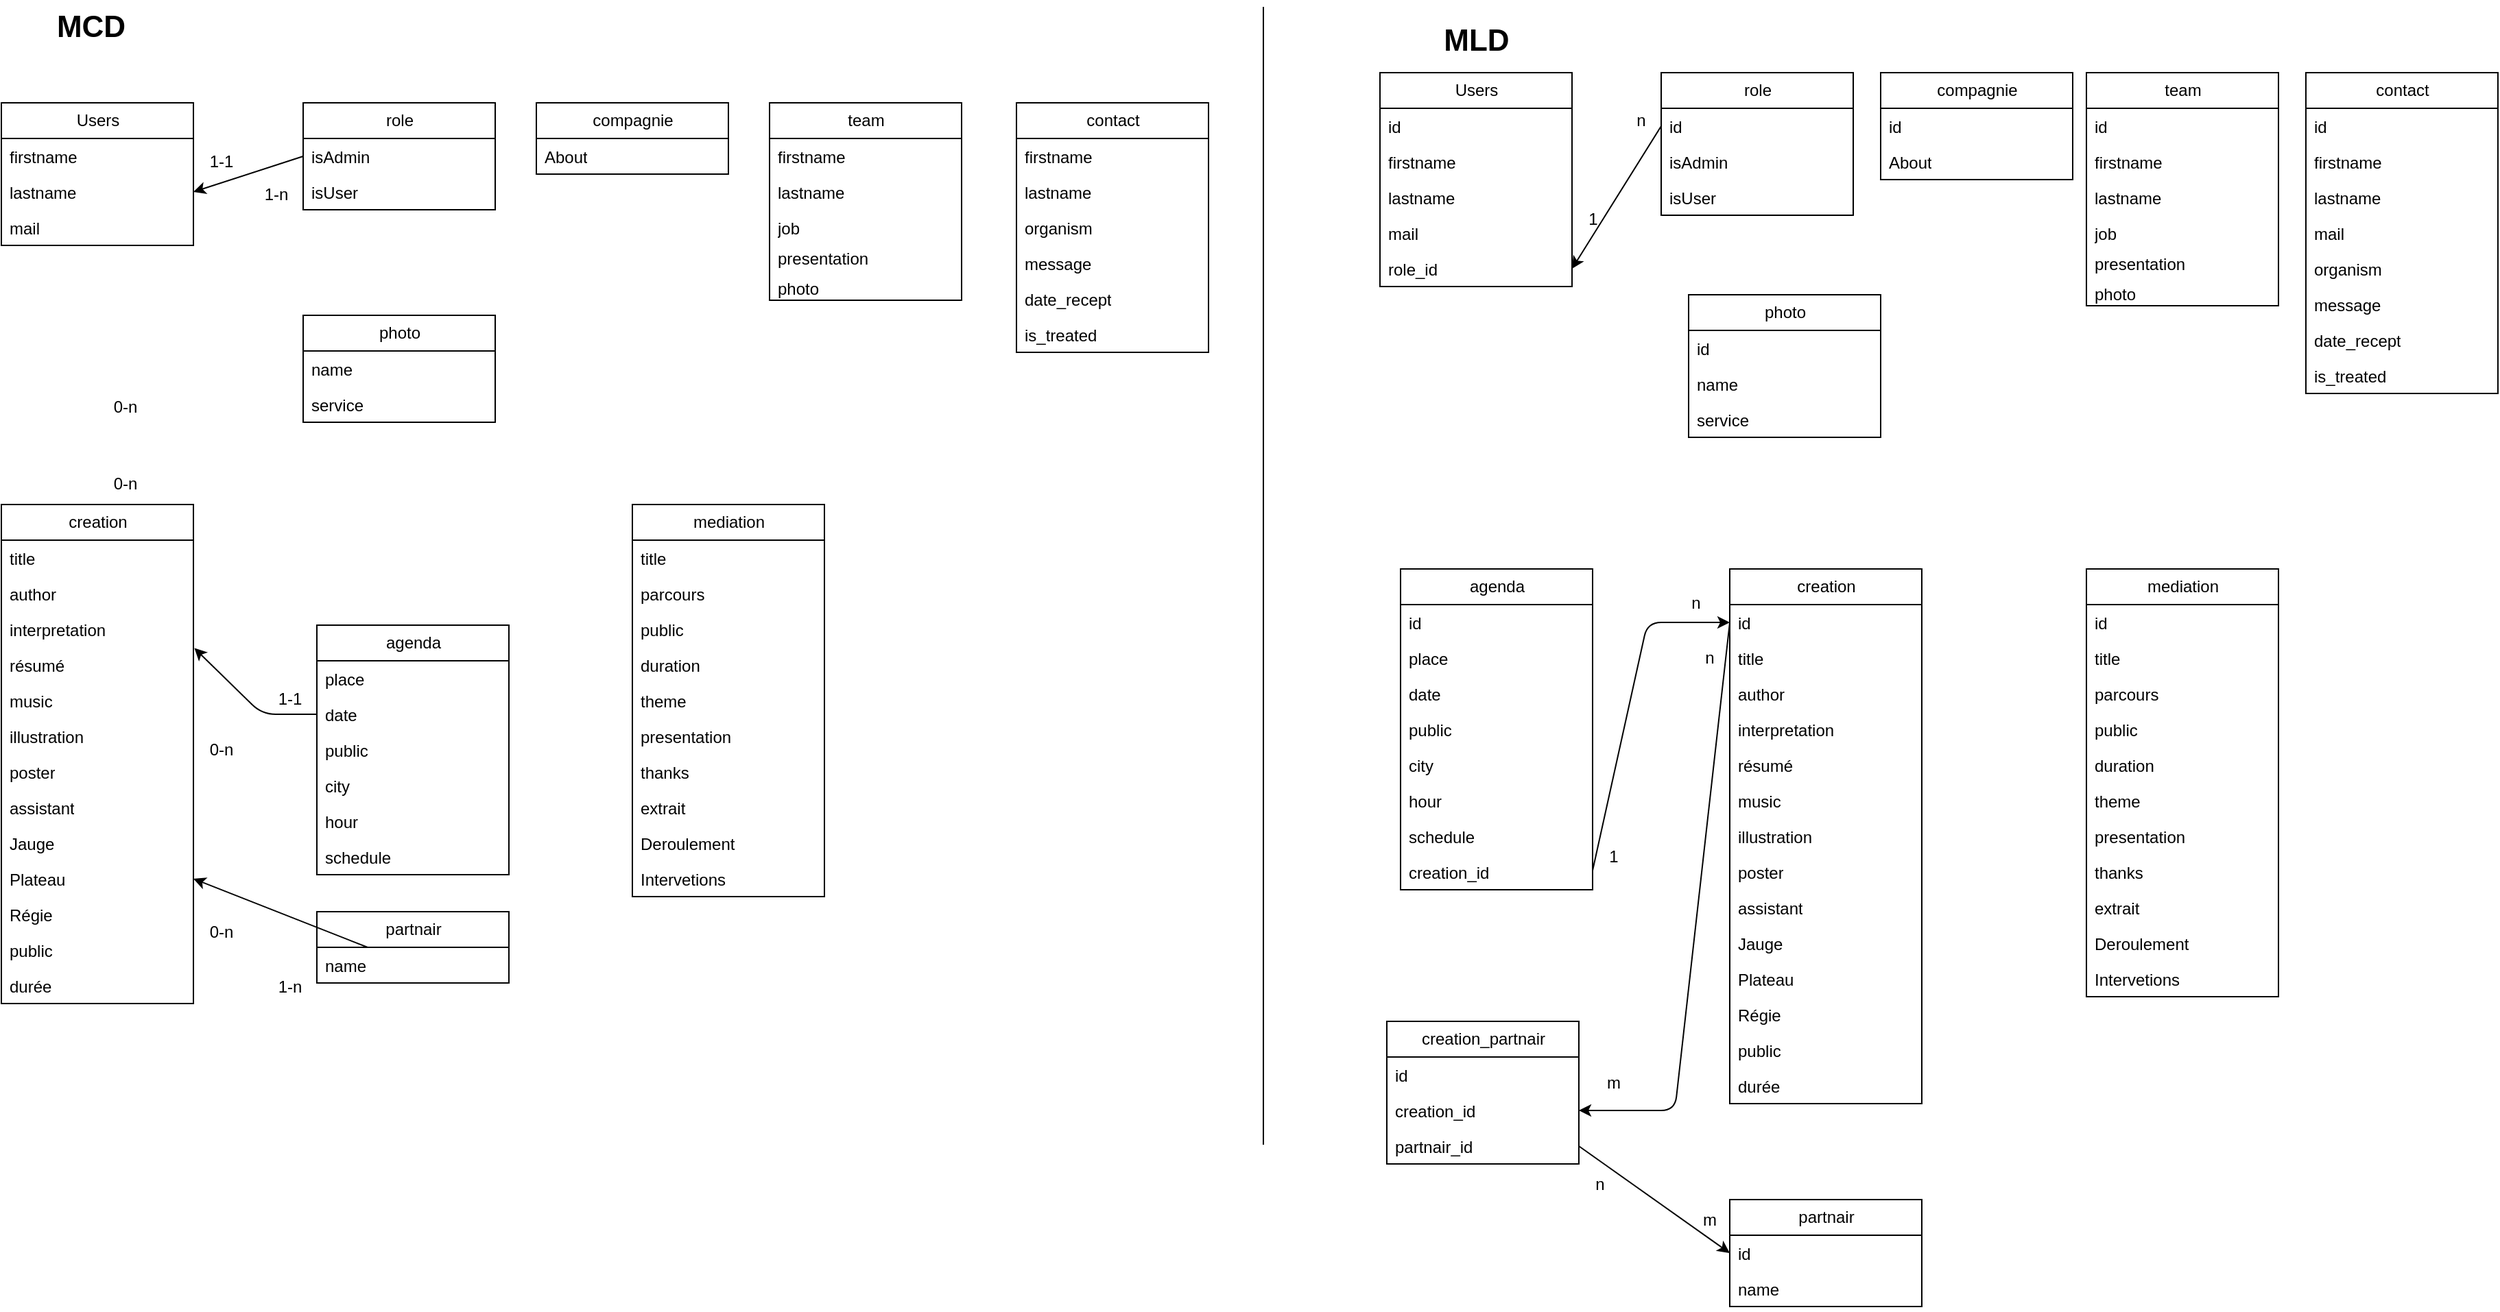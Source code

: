 <mxfile>
    <diagram id="PkhjKylXXFqv21Cq8H8a" name="Page-1">
        <mxGraphModel dx="2168" dy="1655" grid="1" gridSize="10" guides="1" tooltips="1" connect="1" arrows="1" fold="1" page="1" pageScale="1" pageWidth="850" pageHeight="1100" math="0" shadow="0">
            <root>
                <mxCell id="0"/>
                <mxCell id="1" parent="0"/>
                <mxCell id="2" value="Users" style="swimlane;fontStyle=0;childLayout=stackLayout;horizontal=1;startSize=26;fillColor=none;horizontalStack=0;resizeParent=1;resizeParentMax=0;resizeLast=0;collapsible=1;marginBottom=0;html=1;" parent="1" vertex="1">
                    <mxGeometry x="-130" y="-120" width="140" height="104" as="geometry"/>
                </mxCell>
                <mxCell id="3" value="firstname" style="text;strokeColor=none;fillColor=none;align=left;verticalAlign=top;spacingLeft=4;spacingRight=4;overflow=hidden;rotatable=0;points=[[0,0.5],[1,0.5]];portConstraint=eastwest;whiteSpace=wrap;html=1;" parent="2" vertex="1">
                    <mxGeometry y="26" width="140" height="26" as="geometry"/>
                </mxCell>
                <mxCell id="4" value="lastname" style="text;strokeColor=none;fillColor=none;align=left;verticalAlign=top;spacingLeft=4;spacingRight=4;overflow=hidden;rotatable=0;points=[[0,0.5],[1,0.5]];portConstraint=eastwest;whiteSpace=wrap;html=1;" parent="2" vertex="1">
                    <mxGeometry y="52" width="140" height="26" as="geometry"/>
                </mxCell>
                <mxCell id="5" value="mail" style="text;strokeColor=none;fillColor=none;align=left;verticalAlign=top;spacingLeft=4;spacingRight=4;overflow=hidden;rotatable=0;points=[[0,0.5],[1,0.5]];portConstraint=eastwest;whiteSpace=wrap;html=1;" parent="2" vertex="1">
                    <mxGeometry y="78" width="140" height="26" as="geometry"/>
                </mxCell>
                <mxCell id="6" value="role" style="swimlane;fontStyle=0;childLayout=stackLayout;horizontal=1;startSize=26;fillColor=none;horizontalStack=0;resizeParent=1;resizeParentMax=0;resizeLast=0;collapsible=1;marginBottom=0;html=1;" parent="1" vertex="1">
                    <mxGeometry x="90" y="-120" width="140" height="78" as="geometry"/>
                </mxCell>
                <mxCell id="7" value="isAdmin" style="text;strokeColor=none;fillColor=none;align=left;verticalAlign=top;spacingLeft=4;spacingRight=4;overflow=hidden;rotatable=0;points=[[0,0.5],[1,0.5]];portConstraint=eastwest;whiteSpace=wrap;html=1;" parent="6" vertex="1">
                    <mxGeometry y="26" width="140" height="26" as="geometry"/>
                </mxCell>
                <mxCell id="8" value="isUser" style="text;strokeColor=none;fillColor=none;align=left;verticalAlign=top;spacingLeft=4;spacingRight=4;overflow=hidden;rotatable=0;points=[[0,0.5],[1,0.5]];portConstraint=eastwest;whiteSpace=wrap;html=1;" parent="6" vertex="1">
                    <mxGeometry y="52" width="140" height="26" as="geometry"/>
                </mxCell>
                <mxCell id="10" value="compagnie" style="swimlane;fontStyle=0;childLayout=stackLayout;horizontal=1;startSize=26;fillColor=none;horizontalStack=0;resizeParent=1;resizeParentMax=0;resizeLast=0;collapsible=1;marginBottom=0;html=1;" parent="1" vertex="1">
                    <mxGeometry x="260" y="-120" width="140" height="52" as="geometry"/>
                </mxCell>
                <mxCell id="11" value="About" style="text;strokeColor=none;fillColor=none;align=left;verticalAlign=top;spacingLeft=4;spacingRight=4;overflow=hidden;rotatable=0;points=[[0,0.5],[1,0.5]];portConstraint=eastwest;whiteSpace=wrap;html=1;" parent="10" vertex="1">
                    <mxGeometry y="26" width="140" height="26" as="geometry"/>
                </mxCell>
                <mxCell id="14" value="team" style="swimlane;fontStyle=0;childLayout=stackLayout;horizontal=1;startSize=26;fillColor=none;horizontalStack=0;resizeParent=1;resizeParentMax=0;resizeLast=0;collapsible=1;marginBottom=0;html=1;" parent="1" vertex="1">
                    <mxGeometry x="430" y="-120" width="140" height="144" as="geometry"/>
                </mxCell>
                <mxCell id="15" value="firstname" style="text;strokeColor=none;fillColor=none;align=left;verticalAlign=top;spacingLeft=4;spacingRight=4;overflow=hidden;rotatable=0;points=[[0,0.5],[1,0.5]];portConstraint=eastwest;whiteSpace=wrap;html=1;" parent="14" vertex="1">
                    <mxGeometry y="26" width="140" height="26" as="geometry"/>
                </mxCell>
                <mxCell id="16" value="lastname" style="text;strokeColor=none;fillColor=none;align=left;verticalAlign=top;spacingLeft=4;spacingRight=4;overflow=hidden;rotatable=0;points=[[0,0.5],[1,0.5]];portConstraint=eastwest;whiteSpace=wrap;html=1;" parent="14" vertex="1">
                    <mxGeometry y="52" width="140" height="26" as="geometry"/>
                </mxCell>
                <mxCell id="17" value="job" style="text;strokeColor=none;fillColor=none;align=left;verticalAlign=top;spacingLeft=4;spacingRight=4;overflow=hidden;rotatable=0;points=[[0,0.5],[1,0.5]];portConstraint=eastwest;whiteSpace=wrap;html=1;" parent="14" vertex="1">
                    <mxGeometry y="78" width="140" height="22" as="geometry"/>
                </mxCell>
                <mxCell id="18" value="presentation" style="text;strokeColor=none;fillColor=none;align=left;verticalAlign=top;spacingLeft=4;spacingRight=4;overflow=hidden;rotatable=0;points=[[0,0.5],[1,0.5]];portConstraint=eastwest;whiteSpace=wrap;html=1;" parent="14" vertex="1">
                    <mxGeometry y="100" width="140" height="22" as="geometry"/>
                </mxCell>
                <mxCell id="120" value="photo" style="text;strokeColor=none;fillColor=none;align=left;verticalAlign=top;spacingLeft=4;spacingRight=4;overflow=hidden;rotatable=0;points=[[0,0.5],[1,0.5]];portConstraint=eastwest;whiteSpace=wrap;html=1;" parent="14" vertex="1">
                    <mxGeometry y="122" width="140" height="22" as="geometry"/>
                </mxCell>
                <mxCell id="19" value="creation" style="swimlane;fontStyle=0;childLayout=stackLayout;horizontal=1;startSize=26;fillColor=none;horizontalStack=0;resizeParent=1;resizeParentMax=0;resizeLast=0;collapsible=1;marginBottom=0;html=1;" parent="1" vertex="1">
                    <mxGeometry x="-130" y="173" width="140" height="364" as="geometry"/>
                </mxCell>
                <mxCell id="20" value="title" style="text;strokeColor=none;fillColor=none;align=left;verticalAlign=top;spacingLeft=4;spacingRight=4;overflow=hidden;rotatable=0;points=[[0,0.5],[1,0.5]];portConstraint=eastwest;whiteSpace=wrap;html=1;" parent="19" vertex="1">
                    <mxGeometry y="26" width="140" height="26" as="geometry"/>
                </mxCell>
                <mxCell id="22" value="author" style="text;strokeColor=none;fillColor=none;align=left;verticalAlign=top;spacingLeft=4;spacingRight=4;overflow=hidden;rotatable=0;points=[[0,0.5],[1,0.5]];portConstraint=eastwest;whiteSpace=wrap;html=1;" parent="19" vertex="1">
                    <mxGeometry y="52" width="140" height="26" as="geometry"/>
                </mxCell>
                <mxCell id="23" value="interpretation" style="text;strokeColor=none;fillColor=none;align=left;verticalAlign=top;spacingLeft=4;spacingRight=4;overflow=hidden;rotatable=0;points=[[0,0.5],[1,0.5]];portConstraint=eastwest;whiteSpace=wrap;html=1;" parent="19" vertex="1">
                    <mxGeometry y="78" width="140" height="26" as="geometry"/>
                </mxCell>
                <mxCell id="121" value="résumé" style="text;strokeColor=none;fillColor=none;align=left;verticalAlign=top;spacingLeft=4;spacingRight=4;overflow=hidden;rotatable=0;points=[[0,0.5],[1,0.5]];portConstraint=eastwest;whiteSpace=wrap;html=1;" parent="19" vertex="1">
                    <mxGeometry y="104" width="140" height="26" as="geometry"/>
                </mxCell>
                <mxCell id="24" value="music" style="text;strokeColor=none;fillColor=none;align=left;verticalAlign=top;spacingLeft=4;spacingRight=4;overflow=hidden;rotatable=0;points=[[0,0.5],[1,0.5]];portConstraint=eastwest;whiteSpace=wrap;html=1;" parent="19" vertex="1">
                    <mxGeometry y="130" width="140" height="26" as="geometry"/>
                </mxCell>
                <mxCell id="25" value="illustration" style="text;strokeColor=none;fillColor=none;align=left;verticalAlign=top;spacingLeft=4;spacingRight=4;overflow=hidden;rotatable=0;points=[[0,0.5],[1,0.5]];portConstraint=eastwest;whiteSpace=wrap;html=1;" parent="19" vertex="1">
                    <mxGeometry y="156" width="140" height="26" as="geometry"/>
                </mxCell>
                <mxCell id="26" value="poster" style="text;strokeColor=none;fillColor=none;align=left;verticalAlign=top;spacingLeft=4;spacingRight=4;overflow=hidden;rotatable=0;points=[[0,0.5],[1,0.5]];portConstraint=eastwest;whiteSpace=wrap;html=1;" parent="19" vertex="1">
                    <mxGeometry y="182" width="140" height="26" as="geometry"/>
                </mxCell>
                <mxCell id="27" value="assistant" style="text;strokeColor=none;fillColor=none;align=left;verticalAlign=top;spacingLeft=4;spacingRight=4;overflow=hidden;rotatable=0;points=[[0,0.5],[1,0.5]];portConstraint=eastwest;whiteSpace=wrap;html=1;" parent="19" vertex="1">
                    <mxGeometry y="208" width="140" height="26" as="geometry"/>
                </mxCell>
                <mxCell id="34" value="Jauge" style="text;strokeColor=none;fillColor=none;align=left;verticalAlign=top;spacingLeft=4;spacingRight=4;overflow=hidden;rotatable=0;points=[[0,0.5],[1,0.5]];portConstraint=eastwest;whiteSpace=wrap;html=1;" parent="19" vertex="1">
                    <mxGeometry y="234" width="140" height="26" as="geometry"/>
                </mxCell>
                <mxCell id="35" value="Plateau" style="text;strokeColor=none;fillColor=none;align=left;verticalAlign=top;spacingLeft=4;spacingRight=4;overflow=hidden;rotatable=0;points=[[0,0.5],[1,0.5]];portConstraint=eastwest;whiteSpace=wrap;html=1;" parent="19" vertex="1">
                    <mxGeometry y="260" width="140" height="26" as="geometry"/>
                </mxCell>
                <mxCell id="36" value="Régie" style="text;strokeColor=none;fillColor=none;align=left;verticalAlign=top;spacingLeft=4;spacingRight=4;overflow=hidden;rotatable=0;points=[[0,0.5],[1,0.5]];portConstraint=eastwest;whiteSpace=wrap;html=1;" parent="19" vertex="1">
                    <mxGeometry y="286" width="140" height="26" as="geometry"/>
                </mxCell>
                <mxCell id="98" value="public" style="text;strokeColor=none;fillColor=none;align=left;verticalAlign=top;spacingLeft=4;spacingRight=4;overflow=hidden;rotatable=0;points=[[0,0.5],[1,0.5]];portConstraint=eastwest;whiteSpace=wrap;html=1;" parent="19" vertex="1">
                    <mxGeometry y="312" width="140" height="26" as="geometry"/>
                </mxCell>
                <mxCell id="99" value="durée" style="text;strokeColor=none;fillColor=none;align=left;verticalAlign=top;spacingLeft=4;spacingRight=4;overflow=hidden;rotatable=0;points=[[0,0.5],[1,0.5]];portConstraint=eastwest;whiteSpace=wrap;html=1;" parent="19" vertex="1">
                    <mxGeometry y="338" width="140" height="26" as="geometry"/>
                </mxCell>
                <mxCell id="29" value="partnair" style="swimlane;fontStyle=0;childLayout=stackLayout;horizontal=1;startSize=26;fillColor=none;horizontalStack=0;resizeParent=1;resizeParentMax=0;resizeLast=0;collapsible=1;marginBottom=0;html=1;" parent="1" vertex="1">
                    <mxGeometry x="100" y="470" width="140" height="52" as="geometry"/>
                </mxCell>
                <mxCell id="12" value="name" style="text;strokeColor=none;fillColor=none;align=left;verticalAlign=top;spacingLeft=4;spacingRight=4;overflow=hidden;rotatable=0;points=[[0,0.5],[1,0.5]];portConstraint=eastwest;whiteSpace=wrap;html=1;" parent="29" vertex="1">
                    <mxGeometry y="26" width="140" height="26" as="geometry"/>
                </mxCell>
                <mxCell id="38" value="agenda" style="swimlane;fontStyle=0;childLayout=stackLayout;horizontal=1;startSize=26;fillColor=none;horizontalStack=0;resizeParent=1;resizeParentMax=0;resizeLast=0;collapsible=1;marginBottom=0;html=1;" parent="1" vertex="1">
                    <mxGeometry x="100" y="261" width="140" height="182" as="geometry"/>
                </mxCell>
                <mxCell id="39" value="place" style="text;strokeColor=none;fillColor=none;align=left;verticalAlign=top;spacingLeft=4;spacingRight=4;overflow=hidden;rotatable=0;points=[[0,0.5],[1,0.5]];portConstraint=eastwest;whiteSpace=wrap;html=1;" parent="38" vertex="1">
                    <mxGeometry y="26" width="140" height="26" as="geometry"/>
                </mxCell>
                <mxCell id="40" value="date" style="text;strokeColor=none;fillColor=none;align=left;verticalAlign=top;spacingLeft=4;spacingRight=4;overflow=hidden;rotatable=0;points=[[0,0.5],[1,0.5]];portConstraint=eastwest;whiteSpace=wrap;html=1;" parent="38" vertex="1">
                    <mxGeometry y="52" width="140" height="26" as="geometry"/>
                </mxCell>
                <mxCell id="41" value="public" style="text;strokeColor=none;fillColor=none;align=left;verticalAlign=top;spacingLeft=4;spacingRight=4;overflow=hidden;rotatable=0;points=[[0,0.5],[1,0.5]];portConstraint=eastwest;whiteSpace=wrap;html=1;" parent="38" vertex="1">
                    <mxGeometry y="78" width="140" height="26" as="geometry"/>
                </mxCell>
                <mxCell id="100" value="city" style="text;strokeColor=none;fillColor=none;align=left;verticalAlign=top;spacingLeft=4;spacingRight=4;overflow=hidden;rotatable=0;points=[[0,0.5],[1,0.5]];portConstraint=eastwest;whiteSpace=wrap;html=1;" parent="38" vertex="1">
                    <mxGeometry y="104" width="140" height="26" as="geometry"/>
                </mxCell>
                <mxCell id="101" value="hour" style="text;strokeColor=none;fillColor=none;align=left;verticalAlign=top;spacingLeft=4;spacingRight=4;overflow=hidden;rotatable=0;points=[[0,0.5],[1,0.5]];portConstraint=eastwest;whiteSpace=wrap;html=1;" parent="38" vertex="1">
                    <mxGeometry y="130" width="140" height="26" as="geometry"/>
                </mxCell>
                <mxCell id="124" value="schedule" style="text;strokeColor=none;fillColor=none;align=left;verticalAlign=top;spacingLeft=4;spacingRight=4;overflow=hidden;rotatable=0;points=[[0,0.5],[1,0.5]];portConstraint=eastwest;whiteSpace=wrap;html=1;" parent="38" vertex="1">
                    <mxGeometry y="156" width="140" height="26" as="geometry"/>
                </mxCell>
                <mxCell id="42" style="edgeStyle=none;html=1;entryX=1.005;entryY=1.029;entryDx=0;entryDy=0;exitX=0;exitY=0.5;exitDx=0;exitDy=0;entryPerimeter=0;" parent="1" source="40" target="23" edge="1">
                    <mxGeometry relative="1" as="geometry">
                        <mxPoint x="960.159" y="411" as="sourcePoint"/>
                        <mxPoint x="640" y="340" as="targetPoint"/>
                        <Array as="points">
                            <mxPoint x="60" y="326"/>
                        </Array>
                    </mxGeometry>
                </mxCell>
                <mxCell id="43" value="mediation" style="swimlane;fontStyle=0;childLayout=stackLayout;horizontal=1;startSize=26;fillColor=none;horizontalStack=0;resizeParent=1;resizeParentMax=0;resizeLast=0;collapsible=1;marginBottom=0;html=1;" parent="1" vertex="1">
                    <mxGeometry x="330" y="173" width="140" height="286" as="geometry"/>
                </mxCell>
                <mxCell id="44" value="title" style="text;strokeColor=none;fillColor=none;align=left;verticalAlign=top;spacingLeft=4;spacingRight=4;overflow=hidden;rotatable=0;points=[[0,0.5],[1,0.5]];portConstraint=eastwest;whiteSpace=wrap;html=1;" parent="43" vertex="1">
                    <mxGeometry y="26" width="140" height="26" as="geometry"/>
                </mxCell>
                <mxCell id="96" value="parcours" style="text;strokeColor=none;fillColor=none;align=left;verticalAlign=top;spacingLeft=4;spacingRight=4;overflow=hidden;rotatable=0;points=[[0,0.5],[1,0.5]];portConstraint=eastwest;whiteSpace=wrap;html=1;" parent="43" vertex="1">
                    <mxGeometry y="52" width="140" height="26" as="geometry"/>
                </mxCell>
                <mxCell id="45" value="public" style="text;strokeColor=none;fillColor=none;align=left;verticalAlign=top;spacingLeft=4;spacingRight=4;overflow=hidden;rotatable=0;points=[[0,0.5],[1,0.5]];portConstraint=eastwest;whiteSpace=wrap;html=1;" parent="43" vertex="1">
                    <mxGeometry y="78" width="140" height="26" as="geometry"/>
                </mxCell>
                <mxCell id="48" value="duration" style="text;strokeColor=none;fillColor=none;align=left;verticalAlign=top;spacingLeft=4;spacingRight=4;overflow=hidden;rotatable=0;points=[[0,0.5],[1,0.5]];portConstraint=eastwest;whiteSpace=wrap;html=1;" parent="43" vertex="1">
                    <mxGeometry y="104" width="140" height="26" as="geometry"/>
                </mxCell>
                <mxCell id="49" value="theme" style="text;strokeColor=none;fillColor=none;align=left;verticalAlign=top;spacingLeft=4;spacingRight=4;overflow=hidden;rotatable=0;points=[[0,0.5],[1,0.5]];portConstraint=eastwest;whiteSpace=wrap;html=1;" parent="43" vertex="1">
                    <mxGeometry y="130" width="140" height="26" as="geometry"/>
                </mxCell>
                <mxCell id="50" value="presentation" style="text;strokeColor=none;fillColor=none;align=left;verticalAlign=top;spacingLeft=4;spacingRight=4;overflow=hidden;rotatable=0;points=[[0,0.5],[1,0.5]];portConstraint=eastwest;whiteSpace=wrap;html=1;" parent="43" vertex="1">
                    <mxGeometry y="156" width="140" height="26" as="geometry"/>
                </mxCell>
                <mxCell id="60" value="thanks" style="text;strokeColor=none;fillColor=none;align=left;verticalAlign=top;spacingLeft=4;spacingRight=4;overflow=hidden;rotatable=0;points=[[0,0.5],[1,0.5]];portConstraint=eastwest;whiteSpace=wrap;html=1;" parent="43" vertex="1">
                    <mxGeometry y="182" width="140" height="26" as="geometry"/>
                </mxCell>
                <mxCell id="102" value="extrait" style="text;strokeColor=none;fillColor=none;align=left;verticalAlign=top;spacingLeft=4;spacingRight=4;overflow=hidden;rotatable=0;points=[[0,0.5],[1,0.5]];portConstraint=eastwest;whiteSpace=wrap;html=1;" parent="43" vertex="1">
                    <mxGeometry y="208" width="140" height="26" as="geometry"/>
                </mxCell>
                <mxCell id="122" value="Deroulement" style="text;strokeColor=none;fillColor=none;align=left;verticalAlign=top;spacingLeft=4;spacingRight=4;overflow=hidden;rotatable=0;points=[[0,0.5],[1,0.5]];portConstraint=eastwest;whiteSpace=wrap;html=1;" parent="43" vertex="1">
                    <mxGeometry y="234" width="140" height="26" as="geometry"/>
                </mxCell>
                <mxCell id="123" value="Intervetions" style="text;strokeColor=none;fillColor=none;align=left;verticalAlign=top;spacingLeft=4;spacingRight=4;overflow=hidden;rotatable=0;points=[[0,0.5],[1,0.5]];portConstraint=eastwest;whiteSpace=wrap;html=1;" parent="43" vertex="1">
                    <mxGeometry y="260" width="140" height="26" as="geometry"/>
                </mxCell>
                <mxCell id="63" value="contact" style="swimlane;fontStyle=0;childLayout=stackLayout;horizontal=1;startSize=26;fillColor=none;horizontalStack=0;resizeParent=1;resizeParentMax=0;resizeLast=0;collapsible=1;marginBottom=0;html=1;" parent="1" vertex="1">
                    <mxGeometry x="610" y="-120" width="140" height="182" as="geometry"/>
                </mxCell>
                <mxCell id="64" value="firstname" style="text;strokeColor=none;fillColor=none;align=left;verticalAlign=top;spacingLeft=4;spacingRight=4;overflow=hidden;rotatable=0;points=[[0,0.5],[1,0.5]];portConstraint=eastwest;whiteSpace=wrap;html=1;" parent="63" vertex="1">
                    <mxGeometry y="26" width="140" height="26" as="geometry"/>
                </mxCell>
                <mxCell id="65" value="lastname" style="text;strokeColor=none;fillColor=none;align=left;verticalAlign=top;spacingLeft=4;spacingRight=4;overflow=hidden;rotatable=0;points=[[0,0.5],[1,0.5]];portConstraint=eastwest;whiteSpace=wrap;html=1;" parent="63" vertex="1">
                    <mxGeometry y="52" width="140" height="26" as="geometry"/>
                </mxCell>
                <mxCell id="66" value="organism" style="text;strokeColor=none;fillColor=none;align=left;verticalAlign=top;spacingLeft=4;spacingRight=4;overflow=hidden;rotatable=0;points=[[0,0.5],[1,0.5]];portConstraint=eastwest;whiteSpace=wrap;html=1;" parent="63" vertex="1">
                    <mxGeometry y="78" width="140" height="26" as="geometry"/>
                </mxCell>
                <mxCell id="71" value="message" style="text;strokeColor=none;fillColor=none;align=left;verticalAlign=top;spacingLeft=4;spacingRight=4;overflow=hidden;rotatable=0;points=[[0,0.5],[1,0.5]];portConstraint=eastwest;whiteSpace=wrap;html=1;" parent="63" vertex="1">
                    <mxGeometry y="104" width="140" height="26" as="geometry"/>
                </mxCell>
                <mxCell id="72" value="date_recept" style="text;strokeColor=none;fillColor=none;align=left;verticalAlign=top;spacingLeft=4;spacingRight=4;overflow=hidden;rotatable=0;points=[[0,0.5],[1,0.5]];portConstraint=eastwest;whiteSpace=wrap;html=1;" parent="63" vertex="1">
                    <mxGeometry y="130" width="140" height="26" as="geometry"/>
                </mxCell>
                <mxCell id="73" value="is_treated" style="text;strokeColor=none;fillColor=none;align=left;verticalAlign=top;spacingLeft=4;spacingRight=4;overflow=hidden;rotatable=0;points=[[0,0.5],[1,0.5]];portConstraint=eastwest;whiteSpace=wrap;html=1;" parent="63" vertex="1">
                    <mxGeometry y="156" width="140" height="26" as="geometry"/>
                </mxCell>
                <mxCell id="74" style="edgeStyle=none;html=1;exitX=0;exitY=0.5;exitDx=0;exitDy=0;entryX=1;entryY=0.5;entryDx=0;entryDy=0;" parent="1" source="7" target="4" edge="1">
                    <mxGeometry relative="1" as="geometry"/>
                </mxCell>
                <mxCell id="75" value="photo" style="swimlane;fontStyle=0;childLayout=stackLayout;horizontal=1;startSize=26;fillColor=none;horizontalStack=0;resizeParent=1;resizeParentMax=0;resizeLast=0;collapsible=1;marginBottom=0;html=1;" parent="1" vertex="1">
                    <mxGeometry x="90" y="35" width="140" height="78" as="geometry"/>
                </mxCell>
                <mxCell id="76" value="name" style="text;strokeColor=none;fillColor=none;align=left;verticalAlign=top;spacingLeft=4;spacingRight=4;overflow=hidden;rotatable=0;points=[[0,0.5],[1,0.5]];portConstraint=eastwest;whiteSpace=wrap;html=1;" parent="75" vertex="1">
                    <mxGeometry y="26" width="140" height="26" as="geometry"/>
                </mxCell>
                <mxCell id="77" value="service" style="text;strokeColor=none;fillColor=none;align=left;verticalAlign=top;spacingLeft=4;spacingRight=4;overflow=hidden;rotatable=0;points=[[0,0.5],[1,0.5]];portConstraint=eastwest;whiteSpace=wrap;html=1;" parent="75" vertex="1">
                    <mxGeometry y="52" width="140" height="26" as="geometry"/>
                </mxCell>
                <mxCell id="82" value="1-1" style="text;html=1;align=center;verticalAlign=middle;resizable=0;points=[];autosize=1;strokeColor=none;fillColor=none;" parent="1" vertex="1">
                    <mxGeometry x="10" y="-92" width="40" height="30" as="geometry"/>
                </mxCell>
                <mxCell id="83" value="1-n" style="text;html=1;align=center;verticalAlign=middle;resizable=0;points=[];autosize=1;strokeColor=none;fillColor=none;" parent="1" vertex="1">
                    <mxGeometry x="50" y="-68" width="40" height="30" as="geometry"/>
                </mxCell>
                <mxCell id="87" style="edgeStyle=none;html=1;entryX=1;entryY=0.5;entryDx=0;entryDy=0;" parent="1" source="12" target="35" edge="1">
                    <mxGeometry relative="1" as="geometry"/>
                </mxCell>
                <mxCell id="88" value="0-n" style="text;html=1;align=center;verticalAlign=middle;resizable=0;points=[];autosize=1;strokeColor=none;fillColor=none;" parent="1" vertex="1">
                    <mxGeometry x="-60" y="87" width="40" height="30" as="geometry"/>
                </mxCell>
                <mxCell id="89" value="0-n" style="text;html=1;align=center;verticalAlign=middle;resizable=0;points=[];autosize=1;strokeColor=none;fillColor=none;" parent="1" vertex="1">
                    <mxGeometry x="-60" y="143" width="40" height="30" as="geometry"/>
                </mxCell>
                <mxCell id="90" value="0-n" style="text;html=1;align=center;verticalAlign=middle;resizable=0;points=[];autosize=1;strokeColor=none;fillColor=none;" parent="1" vertex="1">
                    <mxGeometry x="10" y="337" width="40" height="30" as="geometry"/>
                </mxCell>
                <mxCell id="91" value="1-1" style="text;html=1;align=center;verticalAlign=middle;resizable=0;points=[];autosize=1;strokeColor=none;fillColor=none;" parent="1" vertex="1">
                    <mxGeometry x="60" y="300" width="40" height="30" as="geometry"/>
                </mxCell>
                <mxCell id="125" value="&lt;b&gt;&lt;font style=&quot;font-size: 22px;&quot;&gt;MCD&lt;/font&gt;&lt;/b&gt;" style="text;html=1;align=center;verticalAlign=middle;resizable=0;points=[];autosize=1;strokeColor=none;fillColor=none;" parent="1" vertex="1">
                    <mxGeometry x="-100" y="-195" width="70" height="40" as="geometry"/>
                </mxCell>
                <mxCell id="126" value="Users" style="swimlane;fontStyle=0;childLayout=stackLayout;horizontal=1;startSize=26;fillColor=none;horizontalStack=0;resizeParent=1;resizeParentMax=0;resizeLast=0;collapsible=1;marginBottom=0;html=1;" parent="1" vertex="1">
                    <mxGeometry x="875" y="-142" width="140" height="156" as="geometry"/>
                </mxCell>
                <mxCell id="199" value="id" style="text;strokeColor=none;fillColor=none;align=left;verticalAlign=top;spacingLeft=4;spacingRight=4;overflow=hidden;rotatable=0;points=[[0,0.5],[1,0.5]];portConstraint=eastwest;whiteSpace=wrap;html=1;" parent="126" vertex="1">
                    <mxGeometry y="26" width="140" height="26" as="geometry"/>
                </mxCell>
                <mxCell id="127" value="firstname" style="text;strokeColor=none;fillColor=none;align=left;verticalAlign=top;spacingLeft=4;spacingRight=4;overflow=hidden;rotatable=0;points=[[0,0.5],[1,0.5]];portConstraint=eastwest;whiteSpace=wrap;html=1;" parent="126" vertex="1">
                    <mxGeometry y="52" width="140" height="26" as="geometry"/>
                </mxCell>
                <mxCell id="128" value="lastname" style="text;strokeColor=none;fillColor=none;align=left;verticalAlign=top;spacingLeft=4;spacingRight=4;overflow=hidden;rotatable=0;points=[[0,0.5],[1,0.5]];portConstraint=eastwest;whiteSpace=wrap;html=1;" parent="126" vertex="1">
                    <mxGeometry y="78" width="140" height="26" as="geometry"/>
                </mxCell>
                <mxCell id="129" value="mail" style="text;strokeColor=none;fillColor=none;align=left;verticalAlign=top;spacingLeft=4;spacingRight=4;overflow=hidden;rotatable=0;points=[[0,0.5],[1,0.5]];portConstraint=eastwest;whiteSpace=wrap;html=1;" parent="126" vertex="1">
                    <mxGeometry y="104" width="140" height="26" as="geometry"/>
                </mxCell>
                <mxCell id="210" value="role_id" style="text;strokeColor=none;fillColor=none;align=left;verticalAlign=top;spacingLeft=4;spacingRight=4;overflow=hidden;rotatable=0;points=[[0,0.5],[1,0.5]];portConstraint=eastwest;whiteSpace=wrap;html=1;" parent="126" vertex="1">
                    <mxGeometry y="130" width="140" height="26" as="geometry"/>
                </mxCell>
                <mxCell id="130" value="role" style="swimlane;fontStyle=0;childLayout=stackLayout;horizontal=1;startSize=26;fillColor=none;horizontalStack=0;resizeParent=1;resizeParentMax=0;resizeLast=0;collapsible=1;marginBottom=0;html=1;" parent="1" vertex="1">
                    <mxGeometry x="1080" y="-142" width="140" height="104" as="geometry"/>
                </mxCell>
                <mxCell id="200" value="id" style="text;strokeColor=none;fillColor=none;align=left;verticalAlign=top;spacingLeft=4;spacingRight=4;overflow=hidden;rotatable=0;points=[[0,0.5],[1,0.5]];portConstraint=eastwest;whiteSpace=wrap;html=1;" parent="130" vertex="1">
                    <mxGeometry y="26" width="140" height="26" as="geometry"/>
                </mxCell>
                <mxCell id="131" value="isAdmin" style="text;strokeColor=none;fillColor=none;align=left;verticalAlign=top;spacingLeft=4;spacingRight=4;overflow=hidden;rotatable=0;points=[[0,0.5],[1,0.5]];portConstraint=eastwest;whiteSpace=wrap;html=1;" parent="130" vertex="1">
                    <mxGeometry y="52" width="140" height="26" as="geometry"/>
                </mxCell>
                <mxCell id="132" value="isUser" style="text;strokeColor=none;fillColor=none;align=left;verticalAlign=top;spacingLeft=4;spacingRight=4;overflow=hidden;rotatable=0;points=[[0,0.5],[1,0.5]];portConstraint=eastwest;whiteSpace=wrap;html=1;" parent="130" vertex="1">
                    <mxGeometry y="78" width="140" height="26" as="geometry"/>
                </mxCell>
                <mxCell id="133" value="compagnie" style="swimlane;fontStyle=0;childLayout=stackLayout;horizontal=1;startSize=26;fillColor=none;horizontalStack=0;resizeParent=1;resizeParentMax=0;resizeLast=0;collapsible=1;marginBottom=0;html=1;" parent="1" vertex="1">
                    <mxGeometry x="1240" y="-142" width="140" height="78" as="geometry"/>
                </mxCell>
                <mxCell id="202" value="id" style="text;strokeColor=none;fillColor=none;align=left;verticalAlign=top;spacingLeft=4;spacingRight=4;overflow=hidden;rotatable=0;points=[[0,0.5],[1,0.5]];portConstraint=eastwest;whiteSpace=wrap;html=1;" parent="133" vertex="1">
                    <mxGeometry y="26" width="140" height="26" as="geometry"/>
                </mxCell>
                <mxCell id="134" value="About" style="text;strokeColor=none;fillColor=none;align=left;verticalAlign=top;spacingLeft=4;spacingRight=4;overflow=hidden;rotatable=0;points=[[0,0.5],[1,0.5]];portConstraint=eastwest;whiteSpace=wrap;html=1;" parent="133" vertex="1">
                    <mxGeometry y="52" width="140" height="26" as="geometry"/>
                </mxCell>
                <mxCell id="135" value="team" style="swimlane;fontStyle=0;childLayout=stackLayout;horizontal=1;startSize=26;fillColor=none;horizontalStack=0;resizeParent=1;resizeParentMax=0;resizeLast=0;collapsible=1;marginBottom=0;html=1;" parent="1" vertex="1">
                    <mxGeometry x="1390" y="-142" width="140" height="170" as="geometry"/>
                </mxCell>
                <mxCell id="201" value="id" style="text;strokeColor=none;fillColor=none;align=left;verticalAlign=top;spacingLeft=4;spacingRight=4;overflow=hidden;rotatable=0;points=[[0,0.5],[1,0.5]];portConstraint=eastwest;whiteSpace=wrap;html=1;" parent="135" vertex="1">
                    <mxGeometry y="26" width="140" height="26" as="geometry"/>
                </mxCell>
                <mxCell id="136" value="firstname" style="text;strokeColor=none;fillColor=none;align=left;verticalAlign=top;spacingLeft=4;spacingRight=4;overflow=hidden;rotatable=0;points=[[0,0.5],[1,0.5]];portConstraint=eastwest;whiteSpace=wrap;html=1;" parent="135" vertex="1">
                    <mxGeometry y="52" width="140" height="26" as="geometry"/>
                </mxCell>
                <mxCell id="137" value="lastname" style="text;strokeColor=none;fillColor=none;align=left;verticalAlign=top;spacingLeft=4;spacingRight=4;overflow=hidden;rotatable=0;points=[[0,0.5],[1,0.5]];portConstraint=eastwest;whiteSpace=wrap;html=1;" parent="135" vertex="1">
                    <mxGeometry y="78" width="140" height="26" as="geometry"/>
                </mxCell>
                <mxCell id="138" value="job" style="text;strokeColor=none;fillColor=none;align=left;verticalAlign=top;spacingLeft=4;spacingRight=4;overflow=hidden;rotatable=0;points=[[0,0.5],[1,0.5]];portConstraint=eastwest;whiteSpace=wrap;html=1;" parent="135" vertex="1">
                    <mxGeometry y="104" width="140" height="22" as="geometry"/>
                </mxCell>
                <mxCell id="139" value="presentation" style="text;strokeColor=none;fillColor=none;align=left;verticalAlign=top;spacingLeft=4;spacingRight=4;overflow=hidden;rotatable=0;points=[[0,0.5],[1,0.5]];portConstraint=eastwest;whiteSpace=wrap;html=1;" parent="135" vertex="1">
                    <mxGeometry y="126" width="140" height="22" as="geometry"/>
                </mxCell>
                <mxCell id="140" value="photo" style="text;strokeColor=none;fillColor=none;align=left;verticalAlign=top;spacingLeft=4;spacingRight=4;overflow=hidden;rotatable=0;points=[[0,0.5],[1,0.5]];portConstraint=eastwest;whiteSpace=wrap;html=1;" parent="135" vertex="1">
                    <mxGeometry y="148" width="140" height="22" as="geometry"/>
                </mxCell>
                <mxCell id="141" value="creation" style="swimlane;fontStyle=0;childLayout=stackLayout;horizontal=1;startSize=26;fillColor=none;horizontalStack=0;resizeParent=1;resizeParentMax=0;resizeLast=0;collapsible=1;marginBottom=0;html=1;" parent="1" vertex="1">
                    <mxGeometry x="1130" y="220" width="140" height="390" as="geometry"/>
                </mxCell>
                <mxCell id="207" value="id" style="text;strokeColor=none;fillColor=none;align=left;verticalAlign=top;spacingLeft=4;spacingRight=4;overflow=hidden;rotatable=0;points=[[0,0.5],[1,0.5]];portConstraint=eastwest;whiteSpace=wrap;html=1;" parent="141" vertex="1">
                    <mxGeometry y="26" width="140" height="26" as="geometry"/>
                </mxCell>
                <mxCell id="142" value="title" style="text;strokeColor=none;fillColor=none;align=left;verticalAlign=top;spacingLeft=4;spacingRight=4;overflow=hidden;rotatable=0;points=[[0,0.5],[1,0.5]];portConstraint=eastwest;whiteSpace=wrap;html=1;" parent="141" vertex="1">
                    <mxGeometry y="52" width="140" height="26" as="geometry"/>
                </mxCell>
                <mxCell id="145" value="author" style="text;strokeColor=none;fillColor=none;align=left;verticalAlign=top;spacingLeft=4;spacingRight=4;overflow=hidden;rotatable=0;points=[[0,0.5],[1,0.5]];portConstraint=eastwest;whiteSpace=wrap;html=1;" parent="141" vertex="1">
                    <mxGeometry y="78" width="140" height="26" as="geometry"/>
                </mxCell>
                <mxCell id="146" value="interpretation" style="text;strokeColor=none;fillColor=none;align=left;verticalAlign=top;spacingLeft=4;spacingRight=4;overflow=hidden;rotatable=0;points=[[0,0.5],[1,0.5]];portConstraint=eastwest;whiteSpace=wrap;html=1;" parent="141" vertex="1">
                    <mxGeometry y="104" width="140" height="26" as="geometry"/>
                </mxCell>
                <mxCell id="147" value="résumé" style="text;strokeColor=none;fillColor=none;align=left;verticalAlign=top;spacingLeft=4;spacingRight=4;overflow=hidden;rotatable=0;points=[[0,0.5],[1,0.5]];portConstraint=eastwest;whiteSpace=wrap;html=1;" parent="141" vertex="1">
                    <mxGeometry y="130" width="140" height="26" as="geometry"/>
                </mxCell>
                <mxCell id="148" value="music" style="text;strokeColor=none;fillColor=none;align=left;verticalAlign=top;spacingLeft=4;spacingRight=4;overflow=hidden;rotatable=0;points=[[0,0.5],[1,0.5]];portConstraint=eastwest;whiteSpace=wrap;html=1;" parent="141" vertex="1">
                    <mxGeometry y="156" width="140" height="26" as="geometry"/>
                </mxCell>
                <mxCell id="149" value="illustration" style="text;strokeColor=none;fillColor=none;align=left;verticalAlign=top;spacingLeft=4;spacingRight=4;overflow=hidden;rotatable=0;points=[[0,0.5],[1,0.5]];portConstraint=eastwest;whiteSpace=wrap;html=1;" parent="141" vertex="1">
                    <mxGeometry y="182" width="140" height="26" as="geometry"/>
                </mxCell>
                <mxCell id="150" value="poster" style="text;strokeColor=none;fillColor=none;align=left;verticalAlign=top;spacingLeft=4;spacingRight=4;overflow=hidden;rotatable=0;points=[[0,0.5],[1,0.5]];portConstraint=eastwest;whiteSpace=wrap;html=1;" parent="141" vertex="1">
                    <mxGeometry y="208" width="140" height="26" as="geometry"/>
                </mxCell>
                <mxCell id="151" value="assistant" style="text;strokeColor=none;fillColor=none;align=left;verticalAlign=top;spacingLeft=4;spacingRight=4;overflow=hidden;rotatable=0;points=[[0,0.5],[1,0.5]];portConstraint=eastwest;whiteSpace=wrap;html=1;" parent="141" vertex="1">
                    <mxGeometry y="234" width="140" height="26" as="geometry"/>
                </mxCell>
                <mxCell id="152" value="Jauge" style="text;strokeColor=none;fillColor=none;align=left;verticalAlign=top;spacingLeft=4;spacingRight=4;overflow=hidden;rotatable=0;points=[[0,0.5],[1,0.5]];portConstraint=eastwest;whiteSpace=wrap;html=1;" parent="141" vertex="1">
                    <mxGeometry y="260" width="140" height="26" as="geometry"/>
                </mxCell>
                <mxCell id="153" value="Plateau" style="text;strokeColor=none;fillColor=none;align=left;verticalAlign=top;spacingLeft=4;spacingRight=4;overflow=hidden;rotatable=0;points=[[0,0.5],[1,0.5]];portConstraint=eastwest;whiteSpace=wrap;html=1;" parent="141" vertex="1">
                    <mxGeometry y="286" width="140" height="26" as="geometry"/>
                </mxCell>
                <mxCell id="154" value="Régie" style="text;strokeColor=none;fillColor=none;align=left;verticalAlign=top;spacingLeft=4;spacingRight=4;overflow=hidden;rotatable=0;points=[[0,0.5],[1,0.5]];portConstraint=eastwest;whiteSpace=wrap;html=1;" parent="141" vertex="1">
                    <mxGeometry y="312" width="140" height="26" as="geometry"/>
                </mxCell>
                <mxCell id="155" value="public" style="text;strokeColor=none;fillColor=none;align=left;verticalAlign=top;spacingLeft=4;spacingRight=4;overflow=hidden;rotatable=0;points=[[0,0.5],[1,0.5]];portConstraint=eastwest;whiteSpace=wrap;html=1;" parent="141" vertex="1">
                    <mxGeometry y="338" width="140" height="26" as="geometry"/>
                </mxCell>
                <mxCell id="156" value="durée" style="text;strokeColor=none;fillColor=none;align=left;verticalAlign=top;spacingLeft=4;spacingRight=4;overflow=hidden;rotatable=0;points=[[0,0.5],[1,0.5]];portConstraint=eastwest;whiteSpace=wrap;html=1;" parent="141" vertex="1">
                    <mxGeometry y="364" width="140" height="26" as="geometry"/>
                </mxCell>
                <mxCell id="157" value="partnair" style="swimlane;fontStyle=0;childLayout=stackLayout;horizontal=1;startSize=26;fillColor=none;horizontalStack=0;resizeParent=1;resizeParentMax=0;resizeLast=0;collapsible=1;marginBottom=0;html=1;" parent="1" vertex="1">
                    <mxGeometry x="1130" y="680" width="140" height="78" as="geometry"/>
                </mxCell>
                <mxCell id="206" value="id" style="text;strokeColor=none;fillColor=none;align=left;verticalAlign=top;spacingLeft=4;spacingRight=4;overflow=hidden;rotatable=0;points=[[0,0.5],[1,0.5]];portConstraint=eastwest;whiteSpace=wrap;html=1;" parent="157" vertex="1">
                    <mxGeometry y="26" width="140" height="26" as="geometry"/>
                </mxCell>
                <mxCell id="158" value="name" style="text;strokeColor=none;fillColor=none;align=left;verticalAlign=top;spacingLeft=4;spacingRight=4;overflow=hidden;rotatable=0;points=[[0,0.5],[1,0.5]];portConstraint=eastwest;whiteSpace=wrap;html=1;" parent="157" vertex="1">
                    <mxGeometry y="52" width="140" height="26" as="geometry"/>
                </mxCell>
                <mxCell id="159" value="agenda" style="swimlane;fontStyle=0;childLayout=stackLayout;horizontal=1;startSize=26;fillColor=none;horizontalStack=0;resizeParent=1;resizeParentMax=0;resizeLast=0;collapsible=1;marginBottom=0;html=1;" parent="1" vertex="1">
                    <mxGeometry x="890" y="220" width="140" height="234" as="geometry"/>
                </mxCell>
                <mxCell id="208" value="id" style="text;strokeColor=none;fillColor=none;align=left;verticalAlign=top;spacingLeft=4;spacingRight=4;overflow=hidden;rotatable=0;points=[[0,0.5],[1,0.5]];portConstraint=eastwest;whiteSpace=wrap;html=1;" parent="159" vertex="1">
                    <mxGeometry y="26" width="140" height="26" as="geometry"/>
                </mxCell>
                <mxCell id="160" value="place" style="text;strokeColor=none;fillColor=none;align=left;verticalAlign=top;spacingLeft=4;spacingRight=4;overflow=hidden;rotatable=0;points=[[0,0.5],[1,0.5]];portConstraint=eastwest;whiteSpace=wrap;html=1;" parent="159" vertex="1">
                    <mxGeometry y="52" width="140" height="26" as="geometry"/>
                </mxCell>
                <mxCell id="161" value="date" style="text;strokeColor=none;fillColor=none;align=left;verticalAlign=top;spacingLeft=4;spacingRight=4;overflow=hidden;rotatable=0;points=[[0,0.5],[1,0.5]];portConstraint=eastwest;whiteSpace=wrap;html=1;" parent="159" vertex="1">
                    <mxGeometry y="78" width="140" height="26" as="geometry"/>
                </mxCell>
                <mxCell id="162" value="public" style="text;strokeColor=none;fillColor=none;align=left;verticalAlign=top;spacingLeft=4;spacingRight=4;overflow=hidden;rotatable=0;points=[[0,0.5],[1,0.5]];portConstraint=eastwest;whiteSpace=wrap;html=1;" parent="159" vertex="1">
                    <mxGeometry y="104" width="140" height="26" as="geometry"/>
                </mxCell>
                <mxCell id="163" value="city" style="text;strokeColor=none;fillColor=none;align=left;verticalAlign=top;spacingLeft=4;spacingRight=4;overflow=hidden;rotatable=0;points=[[0,0.5],[1,0.5]];portConstraint=eastwest;whiteSpace=wrap;html=1;" parent="159" vertex="1">
                    <mxGeometry y="130" width="140" height="26" as="geometry"/>
                </mxCell>
                <mxCell id="164" value="hour" style="text;strokeColor=none;fillColor=none;align=left;verticalAlign=top;spacingLeft=4;spacingRight=4;overflow=hidden;rotatable=0;points=[[0,0.5],[1,0.5]];portConstraint=eastwest;whiteSpace=wrap;html=1;" parent="159" vertex="1">
                    <mxGeometry y="156" width="140" height="26" as="geometry"/>
                </mxCell>
                <mxCell id="165" value="schedule" style="text;strokeColor=none;fillColor=none;align=left;verticalAlign=top;spacingLeft=4;spacingRight=4;overflow=hidden;rotatable=0;points=[[0,0.5],[1,0.5]];portConstraint=eastwest;whiteSpace=wrap;html=1;" parent="159" vertex="1">
                    <mxGeometry y="182" width="140" height="26" as="geometry"/>
                </mxCell>
                <mxCell id="209" value="creation_id" style="text;strokeColor=none;fillColor=none;align=left;verticalAlign=top;spacingLeft=4;spacingRight=4;overflow=hidden;rotatable=0;points=[[0,0.5],[1,0.5]];portConstraint=eastwest;whiteSpace=wrap;html=1;" parent="159" vertex="1">
                    <mxGeometry y="208" width="140" height="26" as="geometry"/>
                </mxCell>
                <mxCell id="166" style="edgeStyle=none;html=1;entryX=0;entryY=0.5;entryDx=0;entryDy=0;" parent="1" target="207" edge="1">
                    <mxGeometry relative="1" as="geometry">
                        <mxPoint x="1030" y="440" as="sourcePoint"/>
                        <mxPoint x="1650" y="350" as="targetPoint"/>
                        <Array as="points">
                            <mxPoint x="1070" y="259"/>
                        </Array>
                    </mxGeometry>
                </mxCell>
                <mxCell id="167" value="mediation" style="swimlane;fontStyle=0;childLayout=stackLayout;horizontal=1;startSize=26;fillColor=none;horizontalStack=0;resizeParent=1;resizeParentMax=0;resizeLast=0;collapsible=1;marginBottom=0;html=1;" parent="1" vertex="1">
                    <mxGeometry x="1390" y="220" width="140" height="312" as="geometry"/>
                </mxCell>
                <mxCell id="205" value="id" style="text;strokeColor=none;fillColor=none;align=left;verticalAlign=top;spacingLeft=4;spacingRight=4;overflow=hidden;rotatable=0;points=[[0,0.5],[1,0.5]];portConstraint=eastwest;whiteSpace=wrap;html=1;" parent="167" vertex="1">
                    <mxGeometry y="26" width="140" height="26" as="geometry"/>
                </mxCell>
                <mxCell id="168" value="title" style="text;strokeColor=none;fillColor=none;align=left;verticalAlign=top;spacingLeft=4;spacingRight=4;overflow=hidden;rotatable=0;points=[[0,0.5],[1,0.5]];portConstraint=eastwest;whiteSpace=wrap;html=1;" parent="167" vertex="1">
                    <mxGeometry y="52" width="140" height="26" as="geometry"/>
                </mxCell>
                <mxCell id="169" value="parcours" style="text;strokeColor=none;fillColor=none;align=left;verticalAlign=top;spacingLeft=4;spacingRight=4;overflow=hidden;rotatable=0;points=[[0,0.5],[1,0.5]];portConstraint=eastwest;whiteSpace=wrap;html=1;" parent="167" vertex="1">
                    <mxGeometry y="78" width="140" height="26" as="geometry"/>
                </mxCell>
                <mxCell id="170" value="public" style="text;strokeColor=none;fillColor=none;align=left;verticalAlign=top;spacingLeft=4;spacingRight=4;overflow=hidden;rotatable=0;points=[[0,0.5],[1,0.5]];portConstraint=eastwest;whiteSpace=wrap;html=1;" parent="167" vertex="1">
                    <mxGeometry y="104" width="140" height="26" as="geometry"/>
                </mxCell>
                <mxCell id="171" value="duration" style="text;strokeColor=none;fillColor=none;align=left;verticalAlign=top;spacingLeft=4;spacingRight=4;overflow=hidden;rotatable=0;points=[[0,0.5],[1,0.5]];portConstraint=eastwest;whiteSpace=wrap;html=1;" parent="167" vertex="1">
                    <mxGeometry y="130" width="140" height="26" as="geometry"/>
                </mxCell>
                <mxCell id="172" value="theme" style="text;strokeColor=none;fillColor=none;align=left;verticalAlign=top;spacingLeft=4;spacingRight=4;overflow=hidden;rotatable=0;points=[[0,0.5],[1,0.5]];portConstraint=eastwest;whiteSpace=wrap;html=1;" parent="167" vertex="1">
                    <mxGeometry y="156" width="140" height="26" as="geometry"/>
                </mxCell>
                <mxCell id="173" value="presentation" style="text;strokeColor=none;fillColor=none;align=left;verticalAlign=top;spacingLeft=4;spacingRight=4;overflow=hidden;rotatable=0;points=[[0,0.5],[1,0.5]];portConstraint=eastwest;whiteSpace=wrap;html=1;" parent="167" vertex="1">
                    <mxGeometry y="182" width="140" height="26" as="geometry"/>
                </mxCell>
                <mxCell id="174" value="thanks" style="text;strokeColor=none;fillColor=none;align=left;verticalAlign=top;spacingLeft=4;spacingRight=4;overflow=hidden;rotatable=0;points=[[0,0.5],[1,0.5]];portConstraint=eastwest;whiteSpace=wrap;html=1;" parent="167" vertex="1">
                    <mxGeometry y="208" width="140" height="26" as="geometry"/>
                </mxCell>
                <mxCell id="176" value="extrait" style="text;strokeColor=none;fillColor=none;align=left;verticalAlign=top;spacingLeft=4;spacingRight=4;overflow=hidden;rotatable=0;points=[[0,0.5],[1,0.5]];portConstraint=eastwest;whiteSpace=wrap;html=1;" parent="167" vertex="1">
                    <mxGeometry y="234" width="140" height="26" as="geometry"/>
                </mxCell>
                <mxCell id="177" value="Deroulement" style="text;strokeColor=none;fillColor=none;align=left;verticalAlign=top;spacingLeft=4;spacingRight=4;overflow=hidden;rotatable=0;points=[[0,0.5],[1,0.5]];portConstraint=eastwest;whiteSpace=wrap;html=1;" parent="167" vertex="1">
                    <mxGeometry y="260" width="140" height="26" as="geometry"/>
                </mxCell>
                <mxCell id="178" value="Intervetions" style="text;strokeColor=none;fillColor=none;align=left;verticalAlign=top;spacingLeft=4;spacingRight=4;overflow=hidden;rotatable=0;points=[[0,0.5],[1,0.5]];portConstraint=eastwest;whiteSpace=wrap;html=1;" parent="167" vertex="1">
                    <mxGeometry y="286" width="140" height="26" as="geometry"/>
                </mxCell>
                <mxCell id="179" value="contact" style="swimlane;fontStyle=0;childLayout=stackLayout;horizontal=1;startSize=26;fillColor=none;horizontalStack=0;resizeParent=1;resizeParentMax=0;resizeLast=0;collapsible=1;marginBottom=0;html=1;" parent="1" vertex="1">
                    <mxGeometry x="1550" y="-142" width="140" height="234" as="geometry"/>
                </mxCell>
                <mxCell id="203" value="id" style="text;strokeColor=none;fillColor=none;align=left;verticalAlign=top;spacingLeft=4;spacingRight=4;overflow=hidden;rotatable=0;points=[[0,0.5],[1,0.5]];portConstraint=eastwest;whiteSpace=wrap;html=1;" parent="179" vertex="1">
                    <mxGeometry y="26" width="140" height="26" as="geometry"/>
                </mxCell>
                <mxCell id="180" value="firstname" style="text;strokeColor=none;fillColor=none;align=left;verticalAlign=top;spacingLeft=4;spacingRight=4;overflow=hidden;rotatable=0;points=[[0,0.5],[1,0.5]];portConstraint=eastwest;whiteSpace=wrap;html=1;" parent="179" vertex="1">
                    <mxGeometry y="52" width="140" height="26" as="geometry"/>
                </mxCell>
                <mxCell id="181" value="lastname" style="text;strokeColor=none;fillColor=none;align=left;verticalAlign=top;spacingLeft=4;spacingRight=4;overflow=hidden;rotatable=0;points=[[0,0.5],[1,0.5]];portConstraint=eastwest;whiteSpace=wrap;html=1;" parent="179" vertex="1">
                    <mxGeometry y="78" width="140" height="26" as="geometry"/>
                </mxCell>
                <mxCell id="226" value="mail" style="text;strokeColor=none;fillColor=none;align=left;verticalAlign=top;spacingLeft=4;spacingRight=4;overflow=hidden;rotatable=0;points=[[0,0.5],[1,0.5]];portConstraint=eastwest;whiteSpace=wrap;html=1;" parent="179" vertex="1">
                    <mxGeometry y="104" width="140" height="26" as="geometry"/>
                </mxCell>
                <mxCell id="182" value="organism" style="text;strokeColor=none;fillColor=none;align=left;verticalAlign=top;spacingLeft=4;spacingRight=4;overflow=hidden;rotatable=0;points=[[0,0.5],[1,0.5]];portConstraint=eastwest;whiteSpace=wrap;html=1;" parent="179" vertex="1">
                    <mxGeometry y="130" width="140" height="26" as="geometry"/>
                </mxCell>
                <mxCell id="183" value="message" style="text;strokeColor=none;fillColor=none;align=left;verticalAlign=top;spacingLeft=4;spacingRight=4;overflow=hidden;rotatable=0;points=[[0,0.5],[1,0.5]];portConstraint=eastwest;whiteSpace=wrap;html=1;" parent="179" vertex="1">
                    <mxGeometry y="156" width="140" height="26" as="geometry"/>
                </mxCell>
                <mxCell id="184" value="date_recept" style="text;strokeColor=none;fillColor=none;align=left;verticalAlign=top;spacingLeft=4;spacingRight=4;overflow=hidden;rotatable=0;points=[[0,0.5],[1,0.5]];portConstraint=eastwest;whiteSpace=wrap;html=1;" parent="179" vertex="1">
                    <mxGeometry y="182" width="140" height="26" as="geometry"/>
                </mxCell>
                <mxCell id="185" value="is_treated" style="text;strokeColor=none;fillColor=none;align=left;verticalAlign=top;spacingLeft=4;spacingRight=4;overflow=hidden;rotatable=0;points=[[0,0.5],[1,0.5]];portConstraint=eastwest;whiteSpace=wrap;html=1;" parent="179" vertex="1">
                    <mxGeometry y="208" width="140" height="26" as="geometry"/>
                </mxCell>
                <mxCell id="186" style="edgeStyle=none;html=1;exitX=0;exitY=0.5;exitDx=0;exitDy=0;entryX=1;entryY=0.5;entryDx=0;entryDy=0;" parent="1" source="200" target="210" edge="1">
                    <mxGeometry relative="1" as="geometry"/>
                </mxCell>
                <mxCell id="187" value="photo" style="swimlane;fontStyle=0;childLayout=stackLayout;horizontal=1;startSize=26;fillColor=none;horizontalStack=0;resizeParent=1;resizeParentMax=0;resizeLast=0;collapsible=1;marginBottom=0;html=1;" parent="1" vertex="1">
                    <mxGeometry x="1100" y="20" width="140" height="104" as="geometry"/>
                </mxCell>
                <mxCell id="204" value="id" style="text;strokeColor=none;fillColor=none;align=left;verticalAlign=top;spacingLeft=4;spacingRight=4;overflow=hidden;rotatable=0;points=[[0,0.5],[1,0.5]];portConstraint=eastwest;whiteSpace=wrap;html=1;" parent="187" vertex="1">
                    <mxGeometry y="26" width="140" height="26" as="geometry"/>
                </mxCell>
                <mxCell id="188" value="name" style="text;strokeColor=none;fillColor=none;align=left;verticalAlign=top;spacingLeft=4;spacingRight=4;overflow=hidden;rotatable=0;points=[[0,0.5],[1,0.5]];portConstraint=eastwest;whiteSpace=wrap;html=1;" parent="187" vertex="1">
                    <mxGeometry y="52" width="140" height="26" as="geometry"/>
                </mxCell>
                <mxCell id="189" value="service" style="text;strokeColor=none;fillColor=none;align=left;verticalAlign=top;spacingLeft=4;spacingRight=4;overflow=hidden;rotatable=0;points=[[0,0.5],[1,0.5]];portConstraint=eastwest;whiteSpace=wrap;html=1;" parent="187" vertex="1">
                    <mxGeometry y="78" width="140" height="26" as="geometry"/>
                </mxCell>
                <mxCell id="190" value="1" style="text;html=1;align=center;verticalAlign=middle;resizable=0;points=[];autosize=1;strokeColor=none;fillColor=none;" parent="1" vertex="1">
                    <mxGeometry x="1015" y="-50" width="30" height="30" as="geometry"/>
                </mxCell>
                <mxCell id="195" value="n" style="text;html=1;align=center;verticalAlign=middle;resizable=0;points=[];autosize=1;strokeColor=none;fillColor=none;" parent="1" vertex="1">
                    <mxGeometry x="1090" y="230" width="30" height="30" as="geometry"/>
                </mxCell>
                <mxCell id="196" value="1" style="text;html=1;align=center;verticalAlign=middle;resizable=0;points=[];autosize=1;strokeColor=none;fillColor=none;" parent="1" vertex="1">
                    <mxGeometry x="1030" y="415" width="30" height="30" as="geometry"/>
                </mxCell>
                <mxCell id="197" value="&lt;b&gt;&lt;font style=&quot;font-size: 22px;&quot;&gt;MLD&lt;/font&gt;&lt;/b&gt;" style="text;html=1;align=center;verticalAlign=middle;resizable=0;points=[];autosize=1;strokeColor=none;fillColor=none;" parent="1" vertex="1">
                    <mxGeometry x="910" y="-185" width="70" height="40" as="geometry"/>
                </mxCell>
                <mxCell id="198" value="" style="endArrow=none;html=1;" parent="1" edge="1">
                    <mxGeometry width="50" height="50" relative="1" as="geometry">
                        <mxPoint x="790" y="640" as="sourcePoint"/>
                        <mxPoint x="790" y="-190" as="targetPoint"/>
                    </mxGeometry>
                </mxCell>
                <mxCell id="212" value="0-n" style="text;html=1;align=center;verticalAlign=middle;resizable=0;points=[];autosize=1;strokeColor=none;fillColor=none;" parent="1" vertex="1">
                    <mxGeometry x="10" y="470" width="40" height="30" as="geometry"/>
                </mxCell>
                <mxCell id="213" value="1-n" style="text;html=1;align=center;verticalAlign=middle;resizable=0;points=[];autosize=1;strokeColor=none;fillColor=none;" parent="1" vertex="1">
                    <mxGeometry x="60" y="510" width="40" height="30" as="geometry"/>
                </mxCell>
                <mxCell id="214" value="n" style="text;html=1;align=center;verticalAlign=middle;resizable=0;points=[];autosize=1;strokeColor=none;fillColor=none;" parent="1" vertex="1">
                    <mxGeometry x="1050" y="-122" width="30" height="30" as="geometry"/>
                </mxCell>
                <mxCell id="216" value="creation_partnair" style="swimlane;fontStyle=0;childLayout=stackLayout;horizontal=1;startSize=26;fillColor=none;horizontalStack=0;resizeParent=1;resizeParentMax=0;resizeLast=0;collapsible=1;marginBottom=0;html=1;" parent="1" vertex="1">
                    <mxGeometry x="880" y="550" width="140" height="104" as="geometry"/>
                </mxCell>
                <mxCell id="217" value="id" style="text;strokeColor=none;fillColor=none;align=left;verticalAlign=top;spacingLeft=4;spacingRight=4;overflow=hidden;rotatable=0;points=[[0,0.5],[1,0.5]];portConstraint=eastwest;whiteSpace=wrap;html=1;" parent="216" vertex="1">
                    <mxGeometry y="26" width="140" height="26" as="geometry"/>
                </mxCell>
                <mxCell id="218" value="creation_id" style="text;strokeColor=none;fillColor=none;align=left;verticalAlign=top;spacingLeft=4;spacingRight=4;overflow=hidden;rotatable=0;points=[[0,0.5],[1,0.5]];portConstraint=eastwest;whiteSpace=wrap;html=1;" parent="216" vertex="1">
                    <mxGeometry y="52" width="140" height="26" as="geometry"/>
                </mxCell>
                <mxCell id="219" value="partnair_id" style="text;strokeColor=none;fillColor=none;align=left;verticalAlign=top;spacingLeft=4;spacingRight=4;overflow=hidden;rotatable=0;points=[[0,0.5],[1,0.5]];portConstraint=eastwest;whiteSpace=wrap;html=1;" parent="216" vertex="1">
                    <mxGeometry y="78" width="140" height="26" as="geometry"/>
                </mxCell>
                <mxCell id="220" style="edgeStyle=none;html=1;exitX=0;exitY=0.5;exitDx=0;exitDy=0;entryX=1;entryY=0.5;entryDx=0;entryDy=0;" parent="1" source="207" target="218" edge="1">
                    <mxGeometry relative="1" as="geometry">
                        <Array as="points">
                            <mxPoint x="1090" y="615"/>
                        </Array>
                    </mxGeometry>
                </mxCell>
                <mxCell id="221" style="edgeStyle=none;html=1;exitX=1;exitY=0.5;exitDx=0;exitDy=0;entryX=0;entryY=0.5;entryDx=0;entryDy=0;" parent="1" source="219" target="157" edge="1">
                    <mxGeometry relative="1" as="geometry"/>
                </mxCell>
                <mxCell id="222" value="n" style="text;html=1;align=center;verticalAlign=middle;resizable=0;points=[];autosize=1;strokeColor=none;fillColor=none;" parent="1" vertex="1">
                    <mxGeometry x="1100" y="270" width="30" height="30" as="geometry"/>
                </mxCell>
                <mxCell id="223" value="n" style="text;html=1;align=center;verticalAlign=middle;resizable=0;points=[];autosize=1;strokeColor=none;fillColor=none;" parent="1" vertex="1">
                    <mxGeometry x="1020" y="654" width="30" height="30" as="geometry"/>
                </mxCell>
                <mxCell id="224" value="m" style="text;html=1;align=center;verticalAlign=middle;resizable=0;points=[];autosize=1;strokeColor=none;fillColor=none;" parent="1" vertex="1">
                    <mxGeometry x="1030" y="580" width="30" height="30" as="geometry"/>
                </mxCell>
                <mxCell id="225" value="m" style="text;html=1;align=center;verticalAlign=middle;resizable=0;points=[];autosize=1;strokeColor=none;fillColor=none;" parent="1" vertex="1">
                    <mxGeometry x="1100" y="680" width="30" height="30" as="geometry"/>
                </mxCell>
            </root>
        </mxGraphModel>
    </diagram>
</mxfile>
